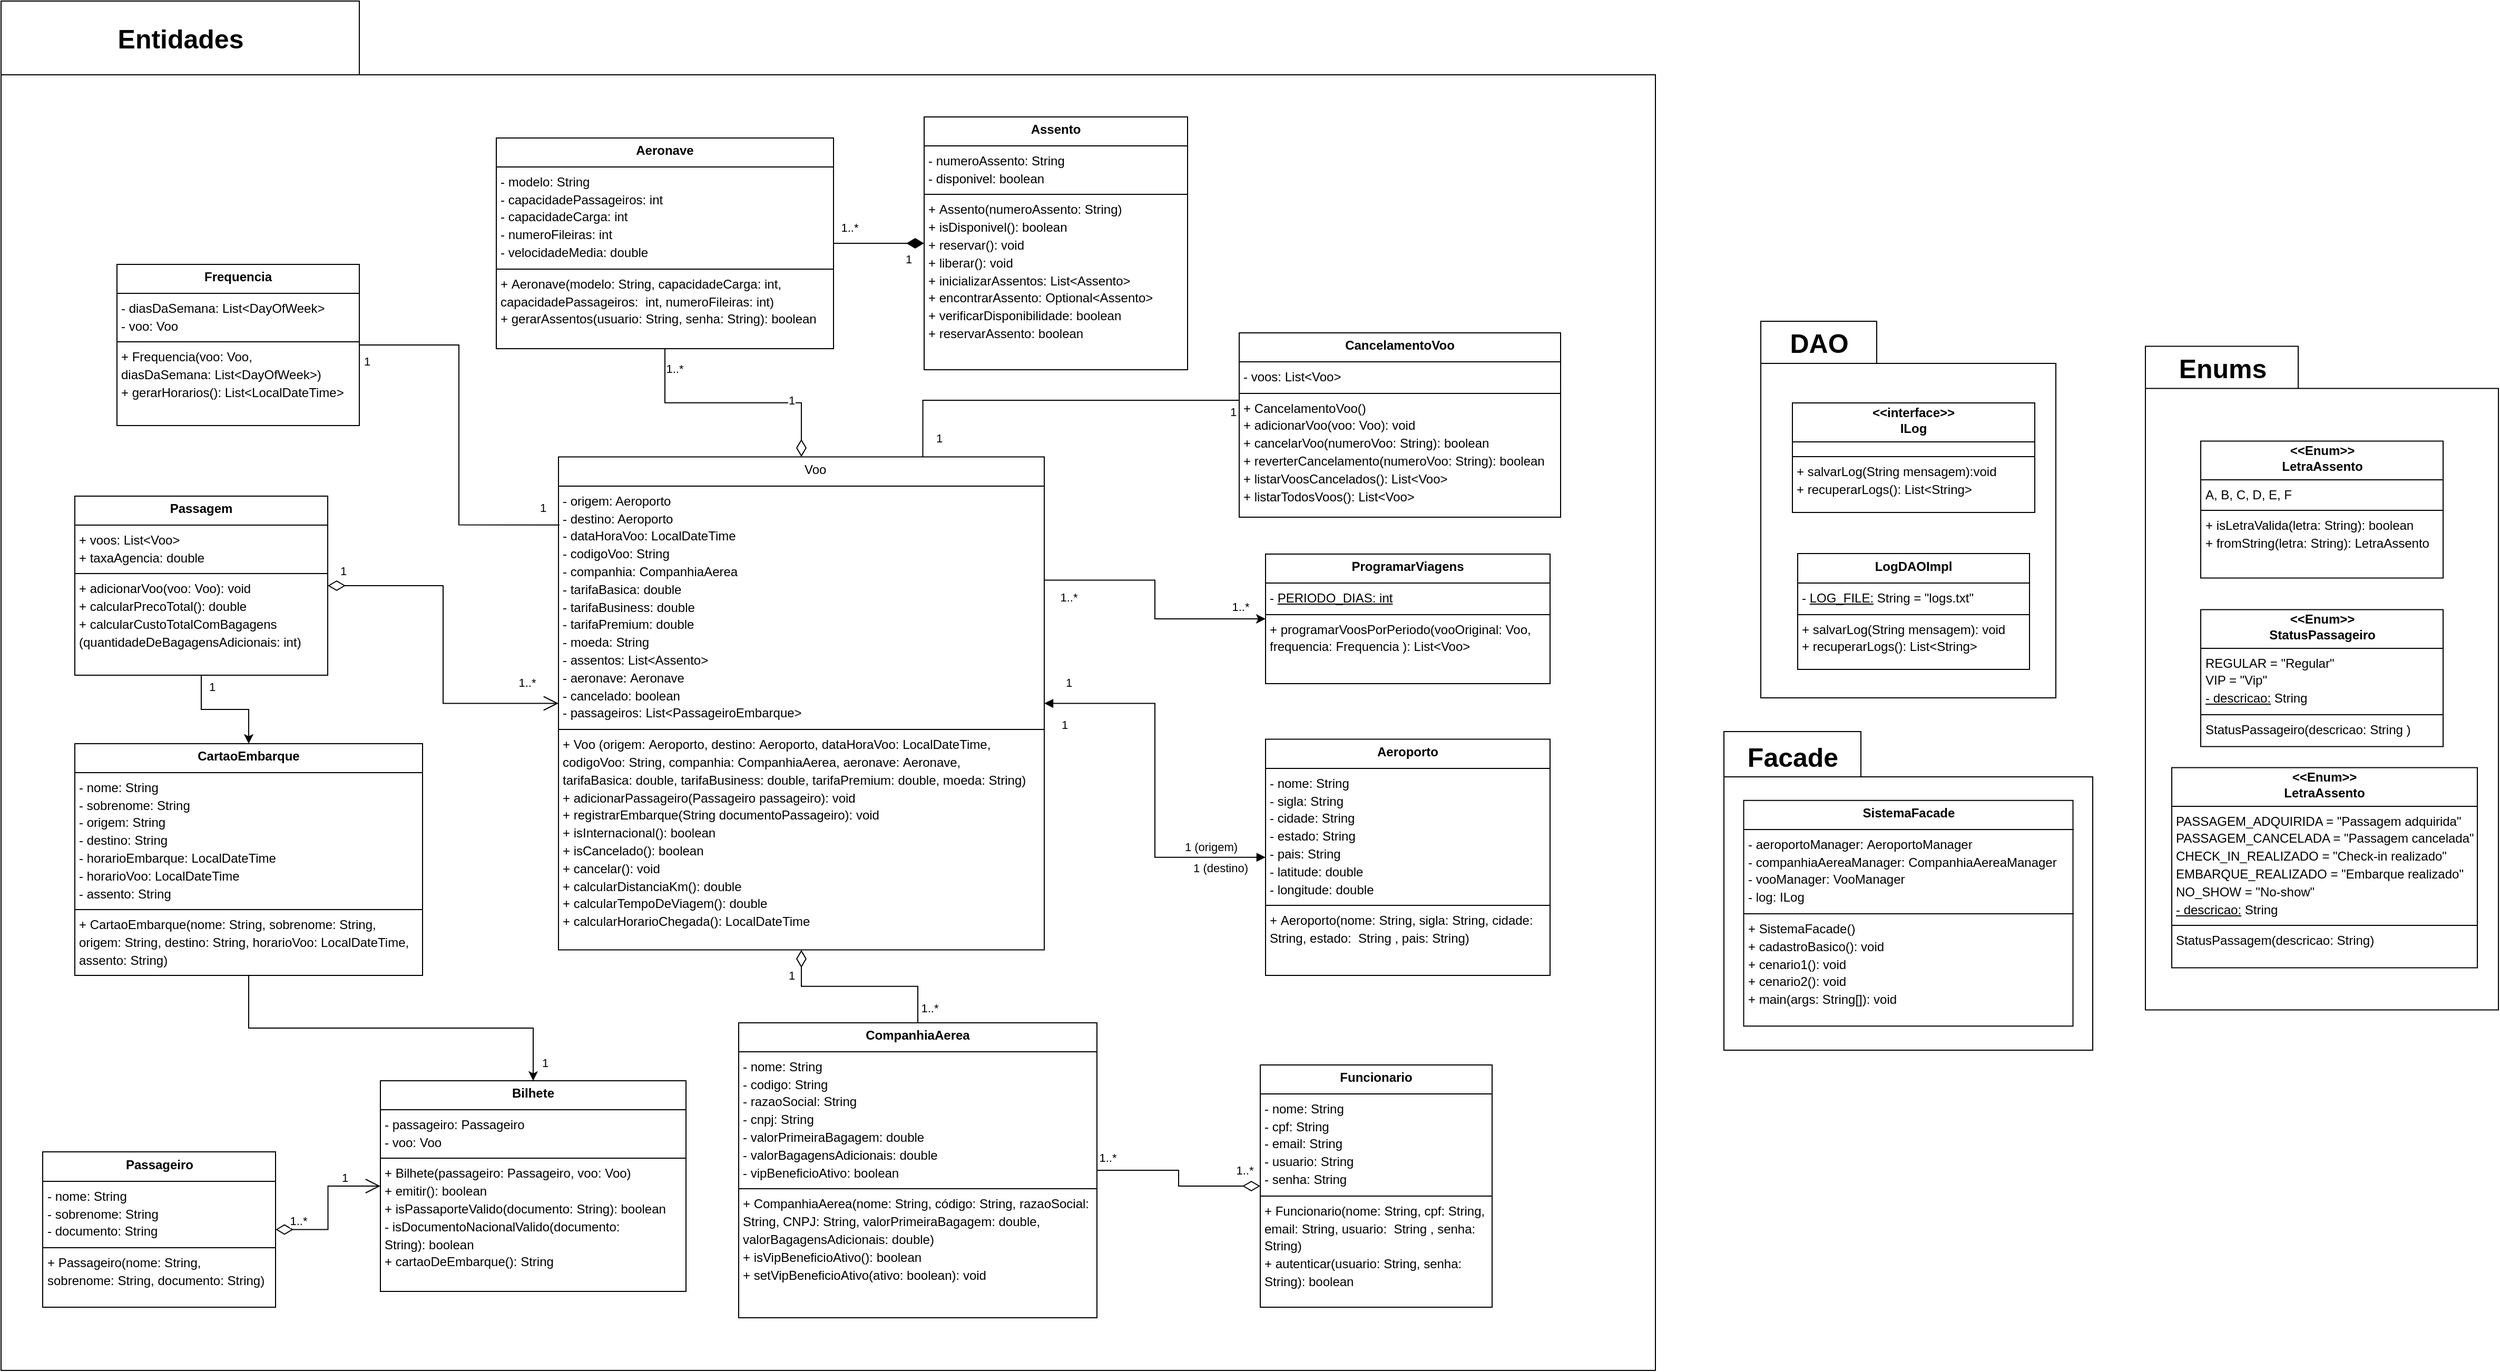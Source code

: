 <mxfile version="25.0.1">
  <diagram name="Página-1" id="rRv8qzeqI0j8VLSiZbCX">
    <mxGraphModel dx="6653" dy="2541" grid="1" gridSize="10" guides="1" tooltips="1" connect="1" arrows="1" fold="1" page="1" pageScale="1" pageWidth="827" pageHeight="1169" math="0" shadow="0">
      <root>
        <mxCell id="0" />
        <mxCell id="1" parent="0" />
        <mxCell id="hHe68IUiqHdVVkdZ2fqz-5" value="" style="shape=folder;fontStyle=1;spacingTop=10;tabWidth=110;tabHeight=40;tabPosition=left;html=1;whiteSpace=wrap;" parent="1" vertex="1">
          <mxGeometry x="-2409" y="-306" width="280" height="357.5" as="geometry" />
        </mxCell>
        <mxCell id="hHe68IUiqHdVVkdZ2fqz-6" value="&lt;p style=&quot;margin: 4px 0px 0px; text-align: center; line-height: 90%;&quot;&gt;&lt;b&gt;&amp;lt;&amp;lt;interface&amp;gt;&amp;gt;&lt;/b&gt;&lt;/p&gt;&lt;p style=&quot;margin: 4px 0px 0px; text-align: center; line-height: 90%;&quot;&gt;&lt;b&gt;ILog&lt;/b&gt;&lt;/p&gt;&lt;hr size=&quot;1&quot; style=&quot;border-style: solid; line-height: 140%;&quot;&gt;&lt;p style=&quot;margin: 0px 0px 0px 4px; line-height: 10%;&quot;&gt;&amp;nbsp;&lt;/p&gt;&lt;hr size=&quot;1&quot; style=&quot;border-style: solid; line-height: 140%;&quot;&gt;&lt;p style=&quot;margin: 0px 0px 0px 4px; line-height: 140%;&quot;&gt;+&amp;nbsp;&lt;span style=&quot;background-color: initial;&quot;&gt;salvarLog(String mensagem):&lt;/span&gt;&lt;span style=&quot;background-color: initial;&quot;&gt;void&lt;/span&gt;&lt;/p&gt;&lt;p style=&quot;margin: 0px 0px 0px 4px; line-height: 140%;&quot;&gt;+ recuperarLogs():&amp;nbsp;&lt;span style=&quot;background-color: initial;&quot;&gt;List&amp;lt;String&amp;gt;&lt;/span&gt;&lt;/p&gt;&lt;div&gt;&lt;span style=&quot;background-color: initial;&quot;&gt;&lt;br&gt;&lt;/span&gt;&lt;/div&gt;" style="verticalAlign=top;align=left;overflow=fill;html=1;whiteSpace=wrap;spacingTop=4;" parent="1" vertex="1">
          <mxGeometry x="-2379" y="-228.5" width="230" height="104" as="geometry" />
        </mxCell>
        <mxCell id="hHe68IUiqHdVVkdZ2fqz-7" value="&lt;p style=&quot;margin: 4px 0px 0px; text-align: center; line-height: 140%;&quot;&gt;&lt;b&gt;LogDAOImpl&lt;/b&gt;&lt;/p&gt;&lt;hr size=&quot;1&quot; style=&quot;border-style: solid; line-height: 140%;&quot;&gt;&lt;p style=&quot;margin: 0px 0px 0px 4px; line-height: 140%;&quot;&gt;&lt;span style=&quot;font-size: 12px;&quot;&gt;-&lt;/span&gt;&lt;span style=&quot;background-color: initial;&quot;&gt;&amp;nbsp;&lt;u&gt;LOG_FILE:&lt;/u&gt;&amp;nbsp;&lt;/span&gt;&lt;span style=&quot;background-color: initial;&quot;&gt;String&amp;nbsp;&lt;/span&gt;&lt;span style=&quot;background-color: initial;&quot;&gt;= &quot;logs.txt&quot;&lt;/span&gt;&lt;span style=&quot;font-size: 12px;&quot;&gt;&lt;br&gt;&lt;/span&gt;&lt;/p&gt;&lt;hr size=&quot;1&quot; style=&quot;border-style: solid; line-height: 140%;&quot;&gt;&lt;p style=&quot;margin: 0px 0px 0px 4px; line-height: 140%;&quot;&gt;+&amp;nbsp;&lt;span style=&quot;background-color: initial;&quot;&gt;salvarLog(String mensagem):&amp;nbsp;&lt;/span&gt;&lt;span style=&quot;background-color: initial;&quot;&gt;void&lt;/span&gt;&lt;span style=&quot;background-color: initial;&quot;&gt;&amp;nbsp;&lt;/span&gt;&lt;/p&gt;&lt;p style=&quot;margin: 0px 0px 0px 4px; line-height: 140%;&quot;&gt;&lt;span style=&quot;background-color: initial;&quot;&gt;+&amp;nbsp;&lt;/span&gt;&lt;span style=&quot;background-color: initial;&quot;&gt;recuperarLogs():&amp;nbsp;&lt;/span&gt;&lt;span style=&quot;background-color: initial;&quot;&gt;List&amp;lt;String&amp;gt;&lt;/span&gt;&lt;/p&gt;&lt;div&gt;&lt;span style=&quot;background-color: initial;&quot;&gt;&lt;br&gt;&lt;/span&gt;&lt;/div&gt;" style="verticalAlign=top;align=left;overflow=fill;html=1;whiteSpace=wrap;spacingTop=4;" parent="1" vertex="1">
          <mxGeometry x="-2374" y="-85.5" width="220" height="110" as="geometry" />
        </mxCell>
        <mxCell id="hHe68IUiqHdVVkdZ2fqz-8" value="" style="shape=folder;fontStyle=1;spacingTop=10;tabWidth=340;tabHeight=70;tabPosition=left;html=1;whiteSpace=wrap;" parent="1" vertex="1">
          <mxGeometry x="-4079" y="-610" width="1570" height="1300" as="geometry" />
        </mxCell>
        <mxCell id="hHe68IUiqHdVVkdZ2fqz-9" style="edgeStyle=orthogonalEdgeStyle;rounded=0;orthogonalLoop=1;jettySize=auto;html=1;exitX=1;exitY=0.25;exitDx=0;exitDy=0;entryX=0;entryY=0.5;entryDx=0;entryDy=0;" parent="1" source="hHe68IUiqHdVVkdZ2fqz-12" target="hHe68IUiqHdVVkdZ2fqz-39" edge="1">
          <mxGeometry relative="1" as="geometry">
            <mxPoint x="-2909" y="-78.167" as="targetPoint" />
          </mxGeometry>
        </mxCell>
        <mxCell id="hHe68IUiqHdVVkdZ2fqz-10" value="1..*" style="edgeLabel;html=1;align=center;verticalAlign=middle;resizable=0;points=[];" parent="hHe68IUiqHdVVkdZ2fqz-9" vertex="1" connectable="0">
          <mxGeometry x="-0.751" y="-3" relative="1" as="geometry">
            <mxPoint x="-8" y="13" as="offset" />
          </mxGeometry>
        </mxCell>
        <mxCell id="hHe68IUiqHdVVkdZ2fqz-11" value="1..*" style="edgeLabel;html=1;align=center;verticalAlign=middle;resizable=0;points=[];" parent="hHe68IUiqHdVVkdZ2fqz-9" vertex="1" connectable="0">
          <mxGeometry x="0.668" relative="1" as="geometry">
            <mxPoint x="17" y="-12" as="offset" />
          </mxGeometry>
        </mxCell>
        <mxCell id="hHe68IUiqHdVVkdZ2fqz-12" value="&lt;p style=&quot;margin: 4px 0px 0px; text-align: center; line-height: 140%;&quot;&gt;&lt;span style=&quot;white-space: pre;&quot;&gt;&#x9;&lt;/span&gt;Voo&lt;br&gt;&lt;/p&gt;&lt;hr size=&quot;1&quot; style=&quot;border-style: solid; line-height: 140%;&quot;&gt;&lt;p style=&quot;margin: 0px 0px 0px 4px; line-height: 140%;&quot;&gt;- origem: Aeroporto&lt;br&gt;- destino: Aeroporto&lt;/p&gt;&lt;p style=&quot;margin: 0px 0px 0px 4px; line-height: 140%;&quot;&gt;- dataHoraVoo: LocalDateTime&lt;/p&gt;&lt;p style=&quot;margin: 0px 0px 0px 4px; line-height: 140%;&quot;&gt;- codigoVoo: String&lt;br&gt;- companhia: CompanhiaAerea&lt;/p&gt;&lt;p style=&quot;margin: 0px 0px 0px 4px; line-height: 140%;&quot;&gt;- tarifaBasica: double&lt;/p&gt;&lt;p style=&quot;margin: 0px 0px 0px 4px; line-height: 140%;&quot;&gt;- tarifaBusiness: double&lt;/p&gt;&lt;p style=&quot;margin: 0px 0px 0px 4px; line-height: 140%;&quot;&gt;- tarifaPremium: double&lt;/p&gt;&lt;p style=&quot;margin: 0px 0px 0px 4px; line-height: 140%;&quot;&gt;- moeda: String&lt;/p&gt;&lt;p style=&quot;margin: 0px 0px 0px 4px; line-height: 140%;&quot;&gt;-&amp;nbsp;&lt;span style=&quot;background-color: initial;&quot;&gt;assentos:&amp;nbsp;&lt;/span&gt;&lt;span style=&quot;background-color: initial;&quot;&gt;List&amp;lt;Assento&amp;gt;&lt;/span&gt;&lt;span style=&quot;background-color: initial;&quot;&gt;&amp;nbsp;&lt;/span&gt;&lt;/p&gt;&lt;p style=&quot;margin: 0px 0px 0px 4px; line-height: 140%;&quot;&gt;- aeronave:&amp;nbsp;&lt;span style=&quot;background-color: initial;&quot;&gt;Aeronave&lt;/span&gt;&lt;span style=&quot;background-color: initial;&quot;&gt;&amp;nbsp;&lt;/span&gt;&lt;/p&gt;&lt;p style=&quot;margin: 0px 0px 0px 4px; line-height: 140%;&quot;&gt;- cancelado:&amp;nbsp;&lt;span style=&quot;background-color: initial;&quot;&gt;boolean&lt;/span&gt;&lt;/p&gt;&lt;p style=&quot;margin: 0px 0px 0px 4px; line-height: 140%;&quot;&gt;- passageiros:&amp;nbsp;&lt;span style=&quot;background-color: initial;&quot;&gt;List&amp;lt;PassageiroEmbarque&amp;gt;&lt;/span&gt;&lt;span style=&quot;background-color: initial;&quot;&gt;&amp;nbsp;&lt;/span&gt;&lt;/p&gt;&lt;hr size=&quot;1&quot; style=&quot;border-style: solid; line-height: 140%;&quot;&gt;&lt;p style=&quot;margin: 0px 0px 0px 4px; line-height: 140%;&quot;&gt;+&amp;nbsp;&lt;span style=&quot;background-color: initial; font-size: 12px;&quot;&gt;Voo (origem:&amp;nbsp;&lt;/span&gt;&lt;span style=&quot;background-color: initial;&quot;&gt;Aeroporto&lt;/span&gt;&lt;span style=&quot;background-color: initial;&quot;&gt;, destino:&amp;nbsp;&lt;/span&gt;&lt;span style=&quot;background-color: initial;&quot;&gt;Aeroporto,&lt;/span&gt;&lt;span style=&quot;background-color: initial;&quot;&gt;&amp;nbsp;dataHoraVoo:&amp;nbsp;&lt;/span&gt;&lt;span style=&quot;background-color: initial;&quot;&gt;LocalDateTime&lt;/span&gt;&lt;span style=&quot;background-color: initial;&quot;&gt;, codigoVoo:&amp;nbsp;&lt;/span&gt;&lt;span style=&quot;background-color: initial;&quot;&gt;String&lt;/span&gt;&lt;span style=&quot;background-color: initial;&quot;&gt;,&amp;nbsp;&lt;/span&gt;&lt;span style=&quot;background-color: initial;&quot;&gt;companhia:&amp;nbsp;&lt;/span&gt;&lt;span style=&quot;background-color: initial;&quot;&gt;CompanhiaAerea&lt;/span&gt;&lt;span style=&quot;background-color: initial;&quot;&gt;,&amp;nbsp;&lt;/span&gt;&lt;span style=&quot;background-color: initial;&quot;&gt;aeronave:&amp;nbsp;&lt;/span&gt;&lt;span style=&quot;background-color: initial;&quot;&gt;Aeronave,&lt;/span&gt;&lt;span style=&quot;background-color: initial;&quot;&gt;&amp;nbsp;&lt;/span&gt;&lt;/p&gt;&lt;p style=&quot;margin: 0px 0px 0px 4px; line-height: 140%;&quot;&gt;&lt;span style=&quot;background-color: initial;&quot;&gt;tarifaBasica:&amp;nbsp;&lt;/span&gt;&lt;span style=&quot;background-color: initial;&quot;&gt;double&lt;/span&gt;&lt;span style=&quot;background-color: initial;&quot;&gt;, tarifaBusiness:&amp;nbsp;&lt;/span&gt;&lt;span style=&quot;background-color: initial;&quot;&gt;double&lt;/span&gt;&lt;span style=&quot;background-color: initial;&quot;&gt;, tarifaPremium:&amp;nbsp;&lt;/span&gt;&lt;span style=&quot;background-color: initial;&quot;&gt;double&lt;/span&gt;&lt;span style=&quot;background-color: initial;&quot;&gt;, moeda:&amp;nbsp;&lt;/span&gt;&lt;span style=&quot;background-color: initial;&quot;&gt;String&lt;/span&gt;&lt;span style=&quot;background-color: initial;&quot;&gt;)&lt;/span&gt;&lt;/p&gt;&lt;p style=&quot;margin: 0px 0px 0px 4px; line-height: 140%;&quot;&gt;&lt;span style=&quot;background-color: initial;&quot;&gt;+&amp;nbsp;&lt;/span&gt;&lt;span style=&quot;background-color: initial;&quot;&gt;adicionarPassageiro&lt;/span&gt;&lt;span style=&quot;background-color: initial;&quot;&gt;(Passageiro passageiro): void&lt;/span&gt;&lt;/p&gt;&lt;p style=&quot;margin: 0px 0px 0px 4px; line-height: 140%;&quot;&gt;&lt;span style=&quot;background-color: initial;&quot;&gt;+&amp;nbsp;&lt;/span&gt;&lt;span style=&quot;background-color: initial;&quot;&gt;registrarEmbarque(String documentoPassageiro): void&lt;br&gt;+&amp;nbsp;&lt;/span&gt;&lt;span style=&quot;background-color: initial;&quot;&gt;isInternacional(): boolean&lt;/span&gt;&lt;/p&gt;&lt;p style=&quot;margin: 0px 0px 0px 4px; line-height: 140%;&quot;&gt;&lt;span style=&quot;background-color: initial;&quot;&gt;+ isCancelado(): boolean&lt;/span&gt;&lt;/p&gt;&lt;p style=&quot;margin: 0px 0px 0px 4px; line-height: 140%;&quot;&gt;&lt;span style=&quot;background-color: initial;&quot;&gt;+ cancelar(): void&lt;/span&gt;&lt;/p&gt;&lt;p style=&quot;margin: 0px 0px 0px 4px; line-height: 140%;&quot;&gt;&lt;span style=&quot;background-color: initial;&quot;&gt;+ calcularDistanciaKm():&amp;nbsp;&lt;/span&gt;double&lt;/p&gt;&lt;p style=&quot;margin: 0px 0px 0px 4px; line-height: 140%;&quot;&gt;&lt;span style=&quot;background-color: initial;&quot;&gt;+ calcularTempoDeViagem():&amp;nbsp;&lt;/span&gt;&lt;span style=&quot;background-color: initial;&quot;&gt;double&lt;/span&gt;&lt;span style=&quot;background-color: initial;&quot;&gt;&amp;nbsp;&lt;/span&gt;&lt;span style=&quot;background-color: initial;&quot;&gt;&lt;br&gt;&lt;/span&gt;&lt;/p&gt;&lt;p style=&quot;margin: 0px 0px 0px 4px; line-height: 140%;&quot;&gt;&lt;span style=&quot;background-color: initial;&quot;&gt;+&amp;nbsp;&lt;/span&gt;&lt;span style=&quot;background-color: initial;&quot;&gt;calcularHorarioChegada():&amp;nbsp;&lt;/span&gt;&lt;span style=&quot;background-color: initial;&quot;&gt;LocalDateTime&lt;/span&gt;&lt;/p&gt;" style="verticalAlign=top;align=left;overflow=fill;html=1;whiteSpace=wrap;" parent="1" vertex="1">
          <mxGeometry x="-3550" y="-177.25" width="461" height="468" as="geometry" />
        </mxCell>
        <mxCell id="hHe68IUiqHdVVkdZ2fqz-13" style="edgeStyle=orthogonalEdgeStyle;rounded=0;orthogonalLoop=1;jettySize=auto;html=1;entryX=0.5;entryY=0;entryDx=0;entryDy=0;" parent="1" source="Rtv5H5KLgoa56Eb29u4E-1" target="hHe68IUiqHdVVkdZ2fqz-18" edge="1">
          <mxGeometry relative="1" as="geometry" />
        </mxCell>
        <mxCell id="hHe68IUiqHdVVkdZ2fqz-14" value="1" style="edgeLabel;html=1;align=center;verticalAlign=middle;resizable=0;points=[];" parent="hHe68IUiqHdVVkdZ2fqz-13" vertex="1" connectable="0">
          <mxGeometry x="0.907" y="2" relative="1" as="geometry">
            <mxPoint x="9" as="offset" />
          </mxGeometry>
        </mxCell>
        <mxCell id="hHe68IUiqHdVVkdZ2fqz-16" value="&lt;p style=&quot;margin: 4px 0px 0px; text-align: center; line-height: 140%;&quot;&gt;&lt;b&gt;Passagem&lt;/b&gt;&lt;/p&gt;&lt;hr size=&quot;1&quot; style=&quot;border-style: solid; line-height: 140%;&quot;&gt;&lt;p style=&quot;margin: 0px 0px 0px 4px; line-height: 140%;&quot;&gt;+ voos: List&amp;lt;Voo&amp;gt;&lt;/p&gt;&lt;p style=&quot;margin: 0px 0px 0px 4px; line-height: 140%;&quot;&gt;+ taxaAgencia: double&lt;/p&gt;&lt;hr size=&quot;1&quot; style=&quot;border-style: solid; line-height: 140%;&quot;&gt;&lt;p style=&quot;margin: 0px 0px 0px 4px; line-height: 140%;&quot;&gt;+ adicionarVoo(voo: Voo): void&lt;br&gt;+ calcularPrecoTotal(): double&lt;/p&gt;&lt;p style=&quot;margin: 0px 0px 0px 4px; line-height: 140%;&quot;&gt;+ calcularCustoTotalComBagagens&lt;/p&gt;&lt;p style=&quot;margin: 0px 0px 0px 4px; line-height: 140%;&quot;&gt;(quantidadeDeBagagensAdicionais: int)&lt;/p&gt;" style="verticalAlign=top;align=left;overflow=fill;html=1;whiteSpace=wrap;spacingTop=4;" parent="1" vertex="1">
          <mxGeometry x="-4009" y="-140" width="240" height="170" as="geometry" />
        </mxCell>
        <mxCell id="hHe68IUiqHdVVkdZ2fqz-17" value="&lt;p style=&quot;margin: 4px 0px 0px; text-align: center; line-height: 140%;&quot;&gt;&lt;b&gt;CompanhiaAerea&lt;/b&gt;&lt;/p&gt;&lt;hr size=&quot;1&quot; style=&quot;border-style: solid; line-height: 140%;&quot;&gt;&lt;p style=&quot;margin: 0px 0px 0px 4px; line-height: 140%;&quot;&gt;- nome: String&lt;/p&gt;&lt;p style=&quot;margin: 0px 0px 0px 4px; line-height: 140%;&quot;&gt;- codigo:&amp;nbsp;&lt;span style=&quot;background-color: initial;&quot;&gt;String&lt;/span&gt;&lt;/p&gt;&lt;p style=&quot;margin: 0px 0px 0px 4px; line-height: 140%;&quot;&gt;&lt;span style=&quot;background-color: initial;&quot;&gt;- razaoSocial:&amp;nbsp;&lt;/span&gt;&lt;span style=&quot;background-color: initial;&quot;&gt;String&lt;/span&gt;&lt;/p&gt;&lt;p style=&quot;margin: 0px 0px 0px 4px; line-height: 140%;&quot;&gt;&lt;span style=&quot;background-color: initial;&quot;&gt;- cnpj:&amp;nbsp;&lt;/span&gt;&lt;span style=&quot;background-color: initial;&quot;&gt;String&lt;/span&gt;&lt;/p&gt;&lt;p style=&quot;margin: 0px 0px 0px 4px; line-height: 140%;&quot;&gt;&lt;span style=&quot;background-color: initial;&quot;&gt;- valorPrimeiraBagagem: double&lt;/span&gt;&lt;/p&gt;&lt;p style=&quot;margin: 0px 0px 0px 4px; line-height: 140%;&quot;&gt;&lt;span style=&quot;background-color: initial;&quot;&gt;- valorBagagensAdicionais: double&lt;/span&gt;&lt;/p&gt;&lt;p style=&quot;margin: 0px 0px 0px 4px; line-height: 140%;&quot;&gt;&lt;span style=&quot;background-color: initial;&quot;&gt;- vipBeneficioAtivo: boolean&lt;/span&gt;&lt;span style=&quot;color: rgb(252, 252, 250); font-family: &amp;quot;JetBrains Mono&amp;quot;, monospace; background-color: initial;&quot;&gt;o&lt;/span&gt;&lt;/p&gt;&lt;hr size=&quot;1&quot; style=&quot;border-style: solid; line-height: 140%;&quot;&gt;&lt;p style=&quot;margin: 0px 0px 0px 4px; line-height: 140%;&quot;&gt;+ CompanhiaAerea(nome: String, código: String, razaoSocial: String, CNPJ: String, valorPrimeiraBagagem: double, valorBagagensAdicionais: double)&lt;br&gt;+ isVipBeneficioAtivo():&amp;nbsp;&lt;span style=&quot;background-color: initial;&quot;&gt;boolean&lt;br&gt;+&amp;nbsp;&lt;/span&gt;&lt;span style=&quot;background-color: initial;&quot;&gt;setVipBeneficioAtivo(ativo:&amp;nbsp;&lt;/span&gt;&lt;span style=&quot;background-color: initial;&quot;&gt;boolean&lt;/span&gt;&lt;span style=&quot;background-color: initial;&quot;&gt;):&amp;nbsp;&lt;/span&gt;&lt;span style=&quot;background-color: initial;&quot;&gt;void&lt;/span&gt;&lt;span style=&quot;background-color: initial;&quot;&gt;&amp;nbsp;&lt;/span&gt;&lt;/p&gt;" style="verticalAlign=top;align=left;overflow=fill;html=1;whiteSpace=wrap;spacingTop=4;" parent="1" vertex="1">
          <mxGeometry x="-3379" y="360" width="340" height="280" as="geometry" />
        </mxCell>
        <mxCell id="hHe68IUiqHdVVkdZ2fqz-18" value="&lt;p style=&quot;margin: 4px 0px 0px; text-align: center; line-height: 140%;&quot;&gt;&lt;b&gt;Bilhete&lt;/b&gt;&lt;/p&gt;&lt;hr size=&quot;1&quot; style=&quot;border-style: solid; line-height: 140%;&quot;&gt;&lt;p style=&quot;margin: 0px 0px 0px 4px; line-height: 140%;&quot;&gt;- passageiro: Passageiro&lt;/p&gt;&lt;p style=&quot;margin: 0px 0px 0px 4px; line-height: 140%;&quot;&gt;- voo: Voo&lt;/p&gt;&lt;hr size=&quot;1&quot; style=&quot;border-style: solid; line-height: 140%;&quot;&gt;&lt;p style=&quot;margin: 0px 0px 0px 4px; line-height: 140%;&quot;&gt;+ Bilhete(passageiro: Passageiro, voo: Voo)&lt;br&gt;+ emitir(): boolean&lt;/p&gt;&lt;p style=&quot;margin: 0px 0px 0px 4px; line-height: 140%;&quot;&gt;+ isPassaporteValido&lt;span style=&quot;background-color: initial;&quot;&gt;(documento: String): boolean&lt;/span&gt;&lt;/p&gt;&lt;p style=&quot;margin: 0px 0px 0px 4px; line-height: 140%;&quot;&gt;&lt;span style=&quot;background-color: initial;&quot;&gt;- isDocumentoNacionalValido(documento:&amp;nbsp;&lt;/span&gt;&lt;/p&gt;&lt;p style=&quot;margin: 0px 0px 0px 4px; line-height: 140%;&quot;&gt;&lt;span style=&quot;background-color: initial;&quot;&gt;String&lt;/span&gt;&lt;span style=&quot;background-color: initial;&quot;&gt;):&amp;nbsp;&lt;/span&gt;&lt;span style=&quot;background-color: initial;&quot;&gt;boolean&lt;/span&gt;&lt;/p&gt;&lt;p style=&quot;margin: 0px 0px 0px 4px; line-height: 140%;&quot;&gt;&lt;span style=&quot;background-color: initial;&quot;&gt;+&amp;nbsp;&lt;/span&gt;&lt;span style=&quot;background-color: initial;&quot;&gt;cartaoDeEmbarque():&amp;nbsp;&lt;/span&gt;&lt;span style=&quot;background-color: initial;&quot;&gt;String&lt;/span&gt;&lt;span style=&quot;background-color: initial;&quot;&gt;&amp;nbsp;&lt;/span&gt;&lt;/p&gt;" style="verticalAlign=top;align=left;overflow=fill;html=1;whiteSpace=wrap;spacingTop=4;" parent="1" vertex="1">
          <mxGeometry x="-3719" y="415" width="290" height="200" as="geometry" />
        </mxCell>
        <mxCell id="hHe68IUiqHdVVkdZ2fqz-19" value="&lt;p style=&quot;margin: 4px 0px 0px; text-align: center; line-height: 140%;&quot;&gt;&lt;b&gt;Passageiro&lt;/b&gt;&lt;/p&gt;&lt;hr size=&quot;1&quot; style=&quot;border-style: solid; line-height: 140%;&quot;&gt;&lt;p style=&quot;margin: 0px 0px 0px 4px; line-height: 140%;&quot;&gt;- nome: String&amp;nbsp;&lt;/p&gt;&lt;p style=&quot;margin: 0px 0px 0px 4px; line-height: 140%;&quot;&gt;- sobrenome: String&lt;/p&gt;&lt;p style=&quot;margin: 0px 0px 0px 4px; line-height: 140%;&quot;&gt;- documento: String&lt;/p&gt;&lt;hr size=&quot;1&quot; style=&quot;border-style: solid; line-height: 140%;&quot;&gt;&lt;p style=&quot;margin: 0px 0px 0px 4px; line-height: 140%;&quot;&gt;+ Passageiro(nome: String, sobrenome:&amp;nbsp;&lt;span style=&quot;background-color: initial;&quot;&gt;String, documento: String)&lt;/span&gt;&lt;/p&gt;" style="verticalAlign=top;align=left;overflow=fill;html=1;whiteSpace=wrap;spacingTop=4;" parent="1" vertex="1">
          <mxGeometry x="-4039.5" y="482.5" width="221" height="147.5" as="geometry" />
        </mxCell>
        <mxCell id="hHe68IUiqHdVVkdZ2fqz-20" value="&lt;p style=&quot;margin: 4px 0px 0px; text-align: center; line-height: 140%;&quot;&gt;&lt;b&gt;Aeroporto&lt;/b&gt;&lt;/p&gt;&lt;hr size=&quot;1&quot; style=&quot;border-style: solid; line-height: 140%;&quot;&gt;&lt;p style=&quot;margin: 0px 0px 0px 4px; line-height: 140%;&quot;&gt;&lt;span style=&quot;font-size: 12px;&quot;&gt;- nome: String&lt;/span&gt;&lt;/p&gt;&lt;p style=&quot;margin: 0px 0px 0px 4px; line-height: 140%;&quot;&gt;&lt;span style=&quot;font-size: 12px;&quot;&gt;- sigla: String&amp;nbsp;&lt;/span&gt;&lt;/p&gt;&lt;p style=&quot;margin: 0px 0px 0px 4px; line-height: 140%;&quot;&gt;&lt;span style=&quot;font-size: 12px;&quot;&gt;- cidade: String&amp;nbsp;&lt;/span&gt;&lt;/p&gt;&lt;p style=&quot;margin: 0px 0px 0px 4px; line-height: 140%;&quot;&gt;&lt;span style=&quot;font-size: 12px;&quot;&gt;- estado: String&lt;/span&gt;&lt;/p&gt;&lt;p style=&quot;margin: 0px 0px 0px 4px; line-height: 140%;&quot;&gt;&lt;span style=&quot;font-size: 12px;&quot;&gt;- pais: String&lt;/span&gt;&lt;/p&gt;&lt;p style=&quot;margin: 0px 0px 0px 4px; line-height: 140%;&quot;&gt;&lt;span style=&quot;font-size: 12px;&quot;&gt;- latitude: double&lt;/span&gt;&lt;/p&gt;&lt;p style=&quot;margin: 0px 0px 0px 4px; line-height: 140%;&quot;&gt;&lt;span style=&quot;font-size: 12px;&quot;&gt;- longitude: double&lt;/span&gt;&lt;/p&gt;&lt;hr size=&quot;1&quot; style=&quot;border-style: solid; line-height: 140%;&quot;&gt;&lt;p style=&quot;margin: 0px 0px 0px 4px; line-height: 140%;&quot;&gt;+&amp;nbsp;&lt;span style=&quot;background-color: initial; font-size: 12px;&quot;&gt;Aeroporto(nome: String, sigla: String, cidade: String, estado:&amp;nbsp; String , pais: String)&lt;/span&gt;&lt;/p&gt;&lt;div&gt;&lt;span style=&quot;background-color: initial;&quot;&gt;&lt;br&gt;&lt;/span&gt;&lt;/div&gt;" style="verticalAlign=top;align=left;overflow=fill;html=1;whiteSpace=wrap;spacingTop=4;" parent="1" vertex="1">
          <mxGeometry x="-2879" y="90.75" width="270" height="224.25" as="geometry" />
        </mxCell>
        <mxCell id="hHe68IUiqHdVVkdZ2fqz-21" value="&lt;p style=&quot;margin: 4px 0px 0px; text-align: center; line-height: 140%;&quot;&gt;&lt;b&gt;Funcionario&lt;/b&gt;&lt;/p&gt;&lt;hr size=&quot;1&quot; style=&quot;border-style: solid; line-height: 140%;&quot;&gt;&lt;p style=&quot;margin: 0px 0px 0px 4px; line-height: 140%;&quot;&gt;&lt;span style=&quot;font-size: 12px;&quot;&gt;- nome: String&lt;/span&gt;&lt;/p&gt;&lt;p style=&quot;margin: 0px 0px 0px 4px; line-height: 140%;&quot;&gt;&lt;span style=&quot;font-size: 12px;&quot;&gt;- cpf: String&amp;nbsp;&lt;/span&gt;&lt;/p&gt;&lt;p style=&quot;margin: 0px 0px 0px 4px; line-height: 140%;&quot;&gt;&lt;span style=&quot;font-size: 12px;&quot;&gt;- email: String&amp;nbsp;&lt;/span&gt;&lt;/p&gt;&lt;p style=&quot;margin: 0px 0px 0px 4px; line-height: 140%;&quot;&gt;&lt;span style=&quot;font-size: 12px;&quot;&gt;- usuario: String&lt;/span&gt;&lt;/p&gt;&lt;p style=&quot;margin: 0px 0px 0px 4px; line-height: 140%;&quot;&gt;&lt;span style=&quot;font-size: 12px;&quot;&gt;- senha: String&lt;/span&gt;&lt;/p&gt;&lt;hr size=&quot;1&quot; style=&quot;border-style: solid; line-height: 140%;&quot;&gt;&lt;p style=&quot;margin: 0px 0px 0px 4px; line-height: 140%;&quot;&gt;+&amp;nbsp;&lt;span style=&quot;background-color: initial; font-size: 12px;&quot;&gt;Funcionario(nome: String, cpf: String, email: String, usuario:&amp;nbsp; String , senha: String)&lt;/span&gt;&lt;/p&gt;&lt;p style=&quot;margin: 0px 0px 0px 4px; line-height: 140%;&quot;&gt;&lt;span style=&quot;background-color: initial; font-size: 12px;&quot;&gt;+ autenticar(usuario: String, senha: String): boolean&lt;/span&gt;&lt;/p&gt;&lt;div&gt;&lt;span style=&quot;background-color: initial;&quot;&gt;&lt;br&gt;&lt;/span&gt;&lt;/div&gt;" style="verticalAlign=top;align=left;overflow=fill;html=1;whiteSpace=wrap;spacingTop=4;" parent="1" vertex="1">
          <mxGeometry x="-2884" y="400" width="220" height="230" as="geometry" />
        </mxCell>
        <mxCell id="hHe68IUiqHdVVkdZ2fqz-22" value="1" style="endArrow=open;html=1;endSize=12;startArrow=diamondThin;startSize=14;startFill=0;edgeStyle=orthogonalEdgeStyle;align=left;verticalAlign=bottom;rounded=0;entryX=0;entryY=0.5;entryDx=0;entryDy=0;exitX=1;exitY=0.5;exitDx=0;exitDy=0;" parent="1" source="hHe68IUiqHdVVkdZ2fqz-16" target="hHe68IUiqHdVVkdZ2fqz-12" edge="1">
          <mxGeometry x="-0.94" y="5" relative="1" as="geometry">
            <mxPoint x="-3719" y="-13.42" as="sourcePoint" />
            <mxPoint x="-3559" y="-13.42" as="targetPoint" />
            <mxPoint as="offset" />
          </mxGeometry>
        </mxCell>
        <mxCell id="hHe68IUiqHdVVkdZ2fqz-23" value="1..*" style="edgeLabel;html=1;align=center;verticalAlign=middle;resizable=0;points=[];" parent="hHe68IUiqHdVVkdZ2fqz-22" vertex="1" connectable="0">
          <mxGeometry x="0.828" y="-3" relative="1" as="geometry">
            <mxPoint x="-2" y="-23" as="offset" />
          </mxGeometry>
        </mxCell>
        <mxCell id="hHe68IUiqHdVVkdZ2fqz-24" value="" style="html=1;verticalAlign=bottom;endArrow=block;rounded=0;entryX=0;entryY=0.5;entryDx=0;entryDy=0;exitX=1;exitY=0.5;exitDx=0;exitDy=0;startArrow=block;startFill=1;edgeStyle=orthogonalEdgeStyle;" parent="1" source="hHe68IUiqHdVVkdZ2fqz-12" target="hHe68IUiqHdVVkdZ2fqz-20" edge="1">
          <mxGeometry width="80" relative="1" as="geometry">
            <mxPoint x="-3039" y="-13.71" as="sourcePoint" />
            <mxPoint x="-2959" y="-13.71" as="targetPoint" />
            <mxPoint as="offset" />
          </mxGeometry>
        </mxCell>
        <mxCell id="hHe68IUiqHdVVkdZ2fqz-25" value="1" style="edgeLabel;html=1;align=center;verticalAlign=middle;resizable=0;points=[];" parent="hHe68IUiqHdVVkdZ2fqz-24" vertex="1" connectable="0">
          <mxGeometry x="-0.812" y="-1" relative="1" as="geometry">
            <mxPoint x="-11" y="-21" as="offset" />
          </mxGeometry>
        </mxCell>
        <mxCell id="hHe68IUiqHdVVkdZ2fqz-26" value="1" style="edgeLabel;html=1;align=center;verticalAlign=middle;resizable=0;points=[];" parent="hHe68IUiqHdVVkdZ2fqz-24" vertex="1" connectable="0">
          <mxGeometry x="-0.896" relative="1" as="geometry">
            <mxPoint y="20" as="offset" />
          </mxGeometry>
        </mxCell>
        <mxCell id="hHe68IUiqHdVVkdZ2fqz-27" value="1 (origem)" style="edgeLabel;html=1;align=center;verticalAlign=middle;resizable=0;points=[];" parent="hHe68IUiqHdVVkdZ2fqz-24" vertex="1" connectable="0">
          <mxGeometry x="0.639" y="-1" relative="1" as="geometry">
            <mxPoint x="12" y="-11" as="offset" />
          </mxGeometry>
        </mxCell>
        <mxCell id="hHe68IUiqHdVVkdZ2fqz-28" value="1 (destino)" style="edgeLabel;html=1;align=center;verticalAlign=middle;resizable=0;points=[];" parent="hHe68IUiqHdVVkdZ2fqz-24" vertex="1" connectable="0">
          <mxGeometry x="0.771" y="-1" relative="1" as="geometry">
            <mxPoint x="-3" y="9" as="offset" />
          </mxGeometry>
        </mxCell>
        <mxCell id="hHe68IUiqHdVVkdZ2fqz-29" value="" style="endArrow=open;html=1;endSize=12;startArrow=diamondThin;startSize=14;startFill=0;edgeStyle=orthogonalEdgeStyle;align=left;verticalAlign=bottom;rounded=0;entryX=0;entryY=0.5;entryDx=0;entryDy=0;exitX=1;exitY=0.5;exitDx=0;exitDy=0;" parent="1" source="hHe68IUiqHdVVkdZ2fqz-19" target="hHe68IUiqHdVVkdZ2fqz-18" edge="1">
          <mxGeometry x="-0.678" y="-7" relative="1" as="geometry">
            <mxPoint x="-3849" y="315" as="sourcePoint" />
            <mxPoint x="-3749" y="457" as="targetPoint" />
            <mxPoint as="offset" />
          </mxGeometry>
        </mxCell>
        <mxCell id="hHe68IUiqHdVVkdZ2fqz-30" value="1" style="edgeLabel;html=1;align=center;verticalAlign=middle;resizable=0;points=[];" parent="hHe68IUiqHdVVkdZ2fqz-29" vertex="1" connectable="0">
          <mxGeometry x="0.593" y="-2" relative="1" as="geometry">
            <mxPoint x="-5" y="-10" as="offset" />
          </mxGeometry>
        </mxCell>
        <mxCell id="hHe68IUiqHdVVkdZ2fqz-31" value="1..*" style="edgeLabel;html=1;align=center;verticalAlign=middle;resizable=0;points=[];" parent="hHe68IUiqHdVVkdZ2fqz-29" vertex="1" connectable="0">
          <mxGeometry x="-0.839" y="1" relative="1" as="geometry">
            <mxPoint x="10" y="-8" as="offset" />
          </mxGeometry>
        </mxCell>
        <mxCell id="hHe68IUiqHdVVkdZ2fqz-32" value="" style="endArrow=none;html=1;endSize=12;startArrow=diamondThin;startSize=14;startFill=0;edgeStyle=orthogonalEdgeStyle;align=left;verticalAlign=bottom;rounded=0;exitX=0.5;exitY=1;exitDx=0;exitDy=0;entryX=0.5;entryY=0;entryDx=0;entryDy=0;endFill=0;" parent="1" source="hHe68IUiqHdVVkdZ2fqz-12" target="hHe68IUiqHdVVkdZ2fqz-17" edge="1">
          <mxGeometry x="-1" y="3" relative="1" as="geometry">
            <mxPoint x="-3499" y="235" as="sourcePoint" />
            <mxPoint x="-3339" y="235" as="targetPoint" />
          </mxGeometry>
        </mxCell>
        <mxCell id="hHe68IUiqHdVVkdZ2fqz-33" value="1..*" style="edgeLabel;html=1;align=center;verticalAlign=middle;resizable=0;points=[];" parent="hHe68IUiqHdVVkdZ2fqz-32" vertex="1" connectable="0">
          <mxGeometry x="0.881" y="1" relative="1" as="geometry">
            <mxPoint x="10" y="-4" as="offset" />
          </mxGeometry>
        </mxCell>
        <mxCell id="hHe68IUiqHdVVkdZ2fqz-34" value="1" style="edgeLabel;html=1;align=center;verticalAlign=middle;resizable=0;points=[];" parent="hHe68IUiqHdVVkdZ2fqz-32" vertex="1" connectable="0">
          <mxGeometry x="-0.619" relative="1" as="geometry">
            <mxPoint x="-10" y="-10" as="offset" />
          </mxGeometry>
        </mxCell>
        <mxCell id="hHe68IUiqHdVVkdZ2fqz-35" style="edgeStyle=orthogonalEdgeStyle;rounded=0;orthogonalLoop=1;jettySize=auto;html=1;entryX=0.002;entryY=0.138;entryDx=0;entryDy=0;endArrow=none;endFill=0;entryPerimeter=0;" parent="1" source="hHe68IUiqHdVVkdZ2fqz-38" target="hHe68IUiqHdVVkdZ2fqz-12" edge="1">
          <mxGeometry relative="1" as="geometry" />
        </mxCell>
        <mxCell id="hHe68IUiqHdVVkdZ2fqz-36" value="1" style="edgeLabel;html=1;align=center;verticalAlign=middle;resizable=0;points=[];" parent="hHe68IUiqHdVVkdZ2fqz-35" vertex="1" connectable="0">
          <mxGeometry x="-0.879" y="-1" relative="1" as="geometry">
            <mxPoint x="-15" y="14" as="offset" />
          </mxGeometry>
        </mxCell>
        <mxCell id="hHe68IUiqHdVVkdZ2fqz-37" value="1" style="edgeLabel;html=1;align=center;verticalAlign=middle;resizable=0;points=[];" parent="hHe68IUiqHdVVkdZ2fqz-35" vertex="1" connectable="0">
          <mxGeometry x="0.901" y="1" relative="1" as="geometry">
            <mxPoint x="2" y="-16" as="offset" />
          </mxGeometry>
        </mxCell>
        <mxCell id="hHe68IUiqHdVVkdZ2fqz-38" value="&lt;p style=&quot;margin: 4px 0px 0px; text-align: center; line-height: 140%;&quot;&gt;&lt;b&gt;Frequencia&lt;/b&gt;&lt;/p&gt;&lt;hr size=&quot;1&quot; style=&quot;border-style: solid; line-height: 140%;&quot;&gt;&lt;p style=&quot;margin: 0px 0px 0px 4px; line-height: 140%;&quot;&gt;&lt;span style=&quot;font-size: 12px;&quot;&gt;- diasDaSemana: List&amp;lt;DayOfWeek&amp;gt;&lt;br&gt;&lt;/span&gt;&lt;/p&gt;&lt;p style=&quot;margin: 0px 0px 0px 4px; line-height: 140%;&quot;&gt;&lt;span style=&quot;font-size: 12px;&quot;&gt;- voo: Voo&lt;/span&gt;&lt;/p&gt;&lt;hr size=&quot;1&quot; style=&quot;border-style: solid; line-height: 140%;&quot;&gt;&lt;p style=&quot;margin: 0px 0px 0px 4px; line-height: 140%;&quot;&gt;+&amp;nbsp;&lt;span style=&quot;background-color: initial;&quot;&gt;Frequencia(voo:&amp;nbsp;&lt;/span&gt;&lt;span style=&quot;background-color: initial;&quot;&gt;Voo&lt;/span&gt;&lt;span style=&quot;background-color: initial;&quot;&gt;, diasDaSemana:&amp;nbsp;&lt;/span&gt;&lt;span style=&quot;background-color: initial;&quot;&gt;List&amp;lt;DayOfWeek&amp;gt;&lt;/span&gt;&lt;span style=&quot;background-color: initial;&quot;&gt;)&lt;/span&gt;&lt;/p&gt;&lt;p style=&quot;margin: 0px 0px 0px 4px; line-height: 140%;&quot;&gt;&lt;span style=&quot;background-color: initial;&quot;&gt;+ gerarHorarios():&amp;nbsp;&lt;/span&gt;&lt;span style=&quot;background-color: initial;&quot;&gt;List&amp;lt;LocalDateTime&amp;gt;&lt;/span&gt;&lt;/p&gt;&lt;div&gt;&lt;span style=&quot;background-color: initial;&quot;&gt;&lt;br&gt;&lt;/span&gt;&lt;/div&gt;" style="verticalAlign=top;align=left;overflow=fill;html=1;whiteSpace=wrap;spacingTop=4;" parent="1" vertex="1">
          <mxGeometry x="-3969" y="-360" width="230" height="153" as="geometry" />
        </mxCell>
        <mxCell id="hHe68IUiqHdVVkdZ2fqz-39" value="&lt;p style=&quot;margin: 4px 0px 0px; text-align: center; line-height: 140%;&quot;&gt;&lt;b&gt;ProgramarViagens&lt;/b&gt;&lt;/p&gt;&lt;hr size=&quot;1&quot; style=&quot;border-style: solid; line-height: 140%;&quot;&gt;&lt;p style=&quot;margin: 0px 0px 0px 4px; line-height: 140%;&quot;&gt;&lt;span style=&quot;font-size: 12px;&quot;&gt;- &lt;u&gt;PERIODO_DIAS: int&lt;/u&gt;&lt;br&gt;&lt;/span&gt;&lt;/p&gt;&lt;hr size=&quot;1&quot; style=&quot;border-style: solid; line-height: 140%;&quot;&gt;&lt;p style=&quot;margin: 0px 0px 0px 4px; line-height: 140%;&quot;&gt;+&amp;nbsp;&lt;span style=&quot;background-color: initial;&quot;&gt;programarVoosPorPeriodo(&lt;/span&gt;&lt;span style=&quot;background-color: initial;&quot;&gt;vooOriginal:&amp;nbsp;&lt;/span&gt;&lt;span style=&quot;background-color: initial;&quot;&gt;Voo&lt;/span&gt;&lt;span style=&quot;background-color: initial;&quot;&gt;, frequencia:&amp;nbsp;&lt;/span&gt;&lt;span style=&quot;background-color: initial;&quot;&gt;Frequencia&lt;/span&gt;&lt;span style=&quot;background-color: initial;&quot;&gt;&amp;nbsp;&lt;/span&gt;&lt;span style=&quot;background-color: initial;&quot;&gt;):&amp;nbsp;&lt;/span&gt;&lt;span style=&quot;background-color: initial;&quot;&gt;List&amp;lt;Voo&amp;gt;&lt;/span&gt;&lt;/p&gt;&lt;div&gt;&lt;span style=&quot;background-color: initial;&quot;&gt;&lt;br&gt;&lt;/span&gt;&lt;/div&gt;" style="verticalAlign=top;align=left;overflow=fill;html=1;whiteSpace=wrap;spacingTop=4;" parent="1" vertex="1">
          <mxGeometry x="-2879" y="-85" width="270" height="123" as="geometry" />
        </mxCell>
        <mxCell id="hHe68IUiqHdVVkdZ2fqz-40" value="&lt;p style=&quot;margin: 4px 0px 0px; text-align: center; line-height: 140%;&quot;&gt;&lt;b&gt;Aeronave&lt;/b&gt;&lt;/p&gt;&lt;hr size=&quot;1&quot; style=&quot;border-style: solid; line-height: 140%;&quot;&gt;&lt;p style=&quot;margin: 0px 0px 0px 4px; line-height: 140%;&quot;&gt;&lt;span style=&quot;font-size: 12px;&quot;&gt;- modelo: String&lt;/span&gt;&lt;/p&gt;&lt;p style=&quot;margin: 0px 0px 0px 4px; line-height: 140%;&quot;&gt;- capacidadePassageiros: int&lt;/p&gt;&lt;p style=&quot;margin: 0px 0px 0px 4px; line-height: 140%;&quot;&gt;- capacidadeCarga: int&lt;/p&gt;&lt;p style=&quot;margin: 0px 0px 0px 4px; line-height: 140%;&quot;&gt;- numeroFileiras: int&lt;/p&gt;&lt;p style=&quot;margin: 0px 0px 0px 4px; line-height: 140%;&quot;&gt;-&amp;nbsp;velocidadeMedia: double&lt;/p&gt;&lt;hr size=&quot;1&quot; style=&quot;border-style: solid; line-height: 140%;&quot;&gt;&lt;p style=&quot;margin: 0px 0px 0px 4px; line-height: 140%;&quot;&gt;+&amp;nbsp;&lt;span style=&quot;background-color: initial;&quot;&gt;Aeronave(modelo:&amp;nbsp;&lt;/span&gt;&lt;span style=&quot;background-color: initial;&quot;&gt;String&lt;/span&gt;&lt;span style=&quot;background-color: initial;&quot;&gt;, capacidadeCarga:&amp;nbsp;&lt;/span&gt;&lt;span style=&quot;background-color: initial;&quot;&gt;int&lt;/span&gt;&lt;span style=&quot;background-color: initial;&quot;&gt;, capacidadePassageiros:&amp;nbsp;&lt;/span&gt;&lt;span style=&quot;background-color: initial;&quot;&gt;&amp;nbsp;&lt;/span&gt;&lt;span style=&quot;background-color: initial;&quot;&gt;int&lt;/span&gt;&lt;span style=&quot;background-color: initial;&quot;&gt;, numeroFileiras:&amp;nbsp;&lt;/span&gt;&lt;span style=&quot;background-color: initial;&quot;&gt;int&lt;/span&gt;&lt;span style=&quot;background-color: initial;&quot;&gt;)&lt;/span&gt;&lt;/p&gt;&lt;p style=&quot;margin: 0px 0px 0px 4px; line-height: 140%;&quot;&gt;&lt;span style=&quot;background-color: initial;&quot;&gt;+ gerarAssentos(usuario: String, senha: String): boolean&lt;/span&gt;&lt;/p&gt;&lt;div&gt;&lt;span style=&quot;background-color: initial;&quot;&gt;&lt;br&gt;&lt;/span&gt;&lt;/div&gt;" style="verticalAlign=top;align=left;overflow=fill;html=1;whiteSpace=wrap;spacingTop=4;" parent="1" vertex="1">
          <mxGeometry x="-3609" y="-480" width="320" height="200" as="geometry" />
        </mxCell>
        <mxCell id="hHe68IUiqHdVVkdZ2fqz-41" value="&lt;p style=&quot;margin: 4px 0px 0px; text-align: center; line-height: 140%;&quot;&gt;&lt;b&gt;Assento&lt;/b&gt;&lt;/p&gt;&lt;hr size=&quot;1&quot; style=&quot;border-style: solid; line-height: 140%;&quot;&gt;&lt;p style=&quot;margin: 0px 0px 0px 4px; line-height: 140%;&quot;&gt;&lt;span style=&quot;font-size: 12px;&quot;&gt;- numeroAssento: String&lt;br&gt;&lt;/span&gt;&lt;/p&gt;&lt;p style=&quot;margin: 0px 0px 0px 4px; line-height: 140%;&quot;&gt;&lt;span style=&quot;font-size: 12px;&quot;&gt;- disponivel: boolean&lt;/span&gt;&lt;/p&gt;&lt;hr size=&quot;1&quot; style=&quot;border-style: solid; line-height: 140%;&quot;&gt;&lt;p style=&quot;margin: 0px 0px 0px 4px; line-height: 140%;&quot;&gt;+&amp;nbsp;&lt;span style=&quot;background-color: initial;&quot;&gt;Assento(&lt;/span&gt;numeroAssento&lt;span style=&quot;background-color: initial;&quot;&gt;: String&lt;/span&gt;&lt;span style=&quot;background-color: initial;&quot;&gt;)&lt;/span&gt;&lt;/p&gt;&lt;p style=&quot;margin: 0px 0px 0px 4px; line-height: 140%;&quot;&gt;&lt;span style=&quot;background-color: initial;&quot;&gt;+ isDisponivel():&amp;nbsp;&lt;/span&gt;&lt;span style=&quot;background-color: initial;&quot;&gt;boolean&lt;/span&gt;&lt;/p&gt;&lt;p style=&quot;margin: 0px 0px 0px 4px; line-height: 140%;&quot;&gt;&lt;span style=&quot;background-color: initial;&quot;&gt;+ reservar(): void&lt;/span&gt;&lt;/p&gt;&lt;p style=&quot;margin: 0px 0px 0px 4px; line-height: 140%;&quot;&gt;&lt;span style=&quot;background-color: initial;&quot;&gt;+ liberar(): void&lt;/span&gt;&lt;/p&gt;&lt;p style=&quot;margin: 0px 0px 0px 4px; line-height: 140%;&quot;&gt;&lt;span style=&quot;background-color: initial;&quot;&gt;+&amp;nbsp;&lt;/span&gt;&lt;span style=&quot;background-color: initial;&quot;&gt;inicializarAssentos:&amp;nbsp;&lt;/span&gt;&lt;span style=&quot;background-color: initial;&quot;&gt;List&amp;lt;Assento&amp;gt;&lt;/span&gt;&lt;/p&gt;&lt;p style=&quot;margin: 0px 0px 0px 4px; line-height: 140%;&quot;&gt;&lt;span style=&quot;background-color: initial;&quot;&gt;+&amp;nbsp;&lt;/span&gt;&lt;span style=&quot;background-color: initial;&quot;&gt;encontrarAssento:&amp;nbsp;&lt;/span&gt;&lt;span style=&quot;background-color: initial;&quot;&gt;Optional&amp;lt;Assento&amp;gt;&lt;/span&gt;&lt;/p&gt;&lt;p style=&quot;margin: 0px 0px 0px 4px; line-height: 140%;&quot;&gt;&lt;span style=&quot;background-color: initial;&quot;&gt;+&amp;nbsp;&lt;/span&gt;&lt;span style=&quot;background-color: initial;&quot;&gt;verificarDisponibilidade:&amp;nbsp;&lt;/span&gt;&lt;span style=&quot;background-color: initial;&quot;&gt;boolean&lt;br&gt;+&amp;nbsp;&lt;/span&gt;&lt;span style=&quot;background-color: initial;&quot;&gt;reservarAssento:&amp;nbsp;&lt;/span&gt;&lt;span style=&quot;background-color: initial;&quot;&gt;boolean&lt;/span&gt;&lt;/p&gt;&lt;p style=&quot;margin: 0px 0px 0px 4px; line-height: 140%;&quot;&gt;&lt;span style=&quot;background-color: initial;&quot;&gt;&lt;br&gt;&lt;/span&gt;&lt;/p&gt;&lt;div&gt;&lt;span style=&quot;background-color: initial;&quot;&gt;&lt;br&gt;&lt;/span&gt;&lt;/div&gt;" style="verticalAlign=top;align=left;overflow=fill;html=1;whiteSpace=wrap;spacingTop=4;" parent="1" vertex="1">
          <mxGeometry x="-3203" y="-500" width="250" height="240" as="geometry" />
        </mxCell>
        <mxCell id="hHe68IUiqHdVVkdZ2fqz-42" value="&lt;p style=&quot;margin: 4px 0px 0px; text-align: center; line-height: 140%;&quot;&gt;&lt;b&gt;CancelamentoVoo&lt;/b&gt;&lt;/p&gt;&lt;hr size=&quot;1&quot; style=&quot;border-style: solid; line-height: 140%;&quot;&gt;&lt;p style=&quot;margin: 0px 0px 0px 4px; line-height: 140%;&quot;&gt;- voos:&amp;nbsp;&lt;span style=&quot;background-color: initial;&quot;&gt;List&amp;lt;Voo&amp;gt;&lt;/span&gt;&lt;/p&gt;&lt;hr size=&quot;1&quot; style=&quot;border-style: solid; line-height: 140%;&quot;&gt;&lt;p style=&quot;margin: 0px 0px 0px 4px; line-height: 140%;&quot;&gt;+&amp;nbsp;CancelamentoVoo()&lt;/p&gt;&lt;p style=&quot;margin: 0px 0px 0px 4px; line-height: 140%;&quot;&gt;+&amp;nbsp;&lt;span style=&quot;background-color: initial;&quot;&gt;adicionarVoo(voo: Voo&lt;/span&gt;&lt;span style=&quot;background-color: initial;&quot;&gt;): void&lt;/span&gt;&lt;/p&gt;&lt;p style=&quot;margin: 0px 0px 0px 4px; line-height: 140%;&quot;&gt;&lt;span style=&quot;background-color: initial;&quot;&gt;+ cancelarVoo(numeroVoo:&amp;nbsp;&lt;/span&gt;&lt;span style=&quot;background-color: initial;&quot;&gt;String&lt;/span&gt;&lt;span style=&quot;background-color: initial;&quot;&gt;)&lt;/span&gt;&lt;span style=&quot;background-color: initial;&quot;&gt;: boolean&lt;/span&gt;&lt;/p&gt;&lt;p style=&quot;margin: 0px 0px 0px 4px; line-height: 140%;&quot;&gt;&lt;span style=&quot;background-color: initial;&quot;&gt;+&amp;nbsp;&lt;/span&gt;&lt;span style=&quot;background-color: initial;&quot;&gt;reverterCancelamento(numeroVoo:&amp;nbsp;&lt;/span&gt;&lt;span style=&quot;background-color: initial;&quot;&gt;String&lt;/span&gt;&lt;span style=&quot;background-color: initial;&quot;&gt;):&amp;nbsp;&lt;/span&gt;&lt;span style=&quot;background-color: initial;&quot;&gt;boolean&lt;/span&gt;&lt;/p&gt;&lt;p style=&quot;margin: 0px 0px 0px 4px; line-height: 140%;&quot;&gt;&lt;span style=&quot;background-color: initial;&quot;&gt;+&amp;nbsp;&lt;/span&gt;&lt;span style=&quot;background-color: initial;&quot;&gt;listarVoosCancelados():&amp;nbsp;&lt;/span&gt;&lt;span style=&quot;background-color: initial;&quot;&gt;List&amp;lt;Voo&amp;gt;&amp;nbsp;&lt;/span&gt;&lt;/p&gt;&lt;p style=&quot;margin: 0px 0px 0px 4px; line-height: 140%;&quot;&gt;&lt;span style=&quot;background-color: initial;&quot;&gt;+&amp;nbsp;&lt;/span&gt;&lt;span style=&quot;background-color: initial;&quot;&gt;listarTodosVoos():&amp;nbsp;&lt;/span&gt;&lt;span style=&quot;background-color: initial;&quot;&gt;List&amp;lt;Voo&amp;gt;&amp;nbsp;&lt;/span&gt;&lt;/p&gt;&lt;div&gt;&lt;span style=&quot;background-color: initial;&quot;&gt;&lt;br&gt;&lt;/span&gt;&lt;/div&gt;" style="verticalAlign=top;align=left;overflow=fill;html=1;whiteSpace=wrap;spacingTop=4;" parent="1" vertex="1">
          <mxGeometry x="-2904" y="-295" width="305" height="175" as="geometry" />
        </mxCell>
        <mxCell id="hHe68IUiqHdVVkdZ2fqz-43" value="" style="endArrow=none;html=1;endSize=12;startArrow=diamondThin;startSize=14;startFill=0;edgeStyle=orthogonalEdgeStyle;align=left;verticalAlign=bottom;rounded=0;exitX=0.5;exitY=0;exitDx=0;exitDy=0;entryX=0.5;entryY=1;entryDx=0;entryDy=0;endFill=0;" parent="1" source="hHe68IUiqHdVVkdZ2fqz-12" target="hHe68IUiqHdVVkdZ2fqz-40" edge="1">
          <mxGeometry x="-1" y="3" relative="1" as="geometry">
            <mxPoint x="-3049" y="-255" as="sourcePoint" />
            <mxPoint x="-3049" y="-115" as="targetPoint" />
          </mxGeometry>
        </mxCell>
        <mxCell id="hHe68IUiqHdVVkdZ2fqz-44" value="1..*" style="edgeLabel;html=1;align=center;verticalAlign=middle;resizable=0;points=[];" parent="hHe68IUiqHdVVkdZ2fqz-43" vertex="1" connectable="0">
          <mxGeometry x="0.881" y="1" relative="1" as="geometry">
            <mxPoint x="10" y="5" as="offset" />
          </mxGeometry>
        </mxCell>
        <mxCell id="hHe68IUiqHdVVkdZ2fqz-45" value="1" style="edgeLabel;html=1;align=center;verticalAlign=middle;resizable=0;points=[];" parent="hHe68IUiqHdVVkdZ2fqz-43" vertex="1" connectable="0">
          <mxGeometry x="-0.619" relative="1" as="geometry">
            <mxPoint x="-10" y="-10" as="offset" />
          </mxGeometry>
        </mxCell>
        <mxCell id="hHe68IUiqHdVVkdZ2fqz-46" value="" style="endArrow=none;html=1;endSize=12;startArrow=diamondThin;startSize=14;startFill=1;edgeStyle=orthogonalEdgeStyle;align=left;verticalAlign=bottom;rounded=0;exitX=0;exitY=0.5;exitDx=0;exitDy=0;entryX=1;entryY=0.5;entryDx=0;entryDy=0;endFill=0;" parent="1" source="hHe68IUiqHdVVkdZ2fqz-41" target="hHe68IUiqHdVVkdZ2fqz-40" edge="1">
          <mxGeometry x="-1" y="3" relative="1" as="geometry">
            <mxPoint x="-3309" y="-133" as="sourcePoint" />
            <mxPoint x="-3309" y="-215" as="targetPoint" />
          </mxGeometry>
        </mxCell>
        <mxCell id="hHe68IUiqHdVVkdZ2fqz-47" value="1..*" style="edgeLabel;html=1;align=center;verticalAlign=middle;resizable=0;points=[];" parent="hHe68IUiqHdVVkdZ2fqz-46" vertex="1" connectable="0">
          <mxGeometry x="0.881" y="1" relative="1" as="geometry">
            <mxPoint x="10" y="-16" as="offset" />
          </mxGeometry>
        </mxCell>
        <mxCell id="hHe68IUiqHdVVkdZ2fqz-48" value="1" style="edgeLabel;html=1;align=center;verticalAlign=middle;resizable=0;points=[];" parent="hHe68IUiqHdVVkdZ2fqz-46" vertex="1" connectable="0">
          <mxGeometry x="-0.619" relative="1" as="geometry">
            <mxPoint x="1" y="15" as="offset" />
          </mxGeometry>
        </mxCell>
        <mxCell id="hHe68IUiqHdVVkdZ2fqz-49" style="edgeStyle=orthogonalEdgeStyle;rounded=0;orthogonalLoop=1;jettySize=auto;html=1;exitX=0;exitY=0.5;exitDx=0;exitDy=0;entryX=0.75;entryY=0;entryDx=0;entryDy=0;endArrow=none;endFill=0;" parent="1" source="hHe68IUiqHdVVkdZ2fqz-42" target="hHe68IUiqHdVVkdZ2fqz-12" edge="1">
          <mxGeometry relative="1" as="geometry">
            <Array as="points">
              <mxPoint x="-3204" y="-231" />
            </Array>
          </mxGeometry>
        </mxCell>
        <mxCell id="hHe68IUiqHdVVkdZ2fqz-50" value="1" style="edgeLabel;html=1;align=center;verticalAlign=middle;resizable=0;points=[];" parent="hHe68IUiqHdVVkdZ2fqz-49" vertex="1" connectable="0">
          <mxGeometry x="0.885" relative="1" as="geometry">
            <mxPoint x="15" y="4" as="offset" />
          </mxGeometry>
        </mxCell>
        <mxCell id="hHe68IUiqHdVVkdZ2fqz-51" value="1" style="edgeLabel;html=1;align=center;verticalAlign=middle;resizable=0;points=[];" parent="hHe68IUiqHdVVkdZ2fqz-49" vertex="1" connectable="0">
          <mxGeometry x="-0.861" y="2" relative="1" as="geometry">
            <mxPoint x="-4" y="9" as="offset" />
          </mxGeometry>
        </mxCell>
        <mxCell id="hHe68IUiqHdVVkdZ2fqz-55" value="&lt;font style=&quot;font-size: 25px;&quot;&gt;Entidades&lt;/font&gt;" style="text;align=center;fontStyle=1;verticalAlign=middle;spacingLeft=3;spacingRight=3;strokeColor=none;rotatable=0;points=[[0,0.5],[1,0.5]];portConstraint=eastwest;html=1;" parent="1" vertex="1">
          <mxGeometry x="-4079" y="-610" width="340" height="70" as="geometry" />
        </mxCell>
        <mxCell id="65q7ZS-yUtM_7gpTNHfP-1" value="" style="edgeStyle=orthogonalEdgeStyle;rounded=0;orthogonalLoop=1;jettySize=auto;html=1;entryX=0.5;entryY=0;entryDx=0;entryDy=0;" edge="1" parent="1" source="hHe68IUiqHdVVkdZ2fqz-16" target="Rtv5H5KLgoa56Eb29u4E-1">
          <mxGeometry relative="1" as="geometry">
            <mxPoint x="-3859" y="72" as="sourcePoint" />
            <mxPoint x="-3661" y="330" as="targetPoint" />
          </mxGeometry>
        </mxCell>
        <mxCell id="65q7ZS-yUtM_7gpTNHfP-3" value="1" style="edgeLabel;html=1;align=center;verticalAlign=middle;resizable=0;points=[];" vertex="1" connectable="0" parent="65q7ZS-yUtM_7gpTNHfP-1">
          <mxGeometry x="-0.956" y="1" relative="1" as="geometry">
            <mxPoint x="9" y="8" as="offset" />
          </mxGeometry>
        </mxCell>
        <mxCell id="Rtv5H5KLgoa56Eb29u4E-1" value="&lt;p style=&quot;margin: 4px 0px 0px; text-align: center; line-height: 140%;&quot;&gt;&lt;b&gt;CartaoEmbarque&lt;/b&gt;&lt;/p&gt;&lt;hr size=&quot;1&quot; style=&quot;border-style: solid; line-height: 140%;&quot;&gt;&lt;p style=&quot;margin: 0px 0px 0px 4px; line-height: 140%;&quot;&gt;&lt;span style=&quot;font-size: 12px;&quot;&gt;-&amp;nbsp;&lt;/span&gt;&lt;span style=&quot;background-color: initial;&quot;&gt;nome:&amp;nbsp;&lt;/span&gt;&lt;span style=&quot;background-color: initial;&quot;&gt;String&lt;/span&gt;&lt;span style=&quot;background-color: initial;&quot;&gt;&amp;nbsp;&lt;/span&gt;&lt;br&gt;&lt;/p&gt;&lt;p style=&quot;margin: 0px 0px 0px 4px; line-height: 140%;&quot;&gt;- sobrenome:&amp;nbsp;&lt;span style=&quot;background-color: initial;&quot;&gt;String&lt;/span&gt;&lt;/p&gt;&lt;p style=&quot;margin: 0px 0px 0px 4px; line-height: 140%;&quot;&gt;- origem:&amp;nbsp;&lt;span style=&quot;background-color: initial;&quot;&gt;String&lt;/span&gt;&lt;span style=&quot;background-color: initial;&quot;&gt;&amp;nbsp;&lt;/span&gt;&lt;/p&gt;&lt;p style=&quot;margin: 0px 0px 0px 4px; line-height: 140%;&quot;&gt;- destino:&amp;nbsp;&lt;span style=&quot;background-color: initial;&quot;&gt;String&lt;/span&gt;&lt;/p&gt;&lt;p style=&quot;margin: 0px 0px 0px 4px; line-height: 140%;&quot;&gt;- horarioEmbarque:&amp;nbsp;&lt;span style=&quot;background-color: initial;&quot;&gt;LocalDateTime&lt;/span&gt;&lt;span style=&quot;background-color: initial;&quot;&gt;&amp;nbsp;&lt;/span&gt;&lt;/p&gt;&lt;p style=&quot;margin: 0px 0px 0px 4px; line-height: 140%;&quot;&gt;- horarioVoo:&amp;nbsp;&lt;span style=&quot;background-color: initial;&quot;&gt;LocalDateTime&lt;/span&gt;&lt;span style=&quot;background-color: initial;&quot;&gt;&amp;nbsp;&lt;/span&gt;&lt;/p&gt;&lt;p style=&quot;margin: 0px 0px 0px 4px; line-height: 140%;&quot;&gt;- assento:&amp;nbsp;&lt;span style=&quot;background-color: initial;&quot;&gt;String&lt;/span&gt;&lt;span style=&quot;background-color: initial;&quot;&gt;&amp;nbsp;&lt;/span&gt;&lt;/p&gt;&lt;hr size=&quot;1&quot; style=&quot;border-style: solid; line-height: 140%;&quot;&gt;&lt;p style=&quot;margin: 0px 0px 0px 4px; line-height: 140%;&quot;&gt;+&amp;nbsp;&lt;span style=&quot;background-color: initial;&quot;&gt;CartaoEmbarque(nome:&amp;nbsp;&lt;/span&gt;&lt;span style=&quot;background-color: initial;&quot;&gt;String&lt;/span&gt;&lt;span style=&quot;background-color: initial;&quot;&gt;,&amp;nbsp;&lt;/span&gt;&lt;span style=&quot;background-color: initial;&quot;&gt;sobrenome:&amp;nbsp;&lt;/span&gt;&lt;span style=&quot;background-color: initial;&quot;&gt;String&lt;/span&gt;&lt;span style=&quot;background-color: initial;&quot;&gt;,&amp;nbsp;&lt;/span&gt;&lt;/p&gt;&lt;p style=&quot;margin: 0px 0px 0px 4px; line-height: 140%;&quot;&gt;&lt;span style=&quot;background-color: initial;&quot;&gt;origem:&amp;nbsp;&lt;/span&gt;&lt;span style=&quot;background-color: initial;&quot;&gt;String&lt;/span&gt;&lt;span style=&quot;background-color: initial;&quot;&gt;, destino:&amp;nbsp;&lt;/span&gt;&lt;span style=&quot;background-color: initial;&quot;&gt;String&lt;/span&gt;&lt;span style=&quot;background-color: initial;&quot;&gt;, horarioVoo:&amp;nbsp;&lt;/span&gt;&lt;span style=&quot;background-color: initial;&quot;&gt;LocalDateTime&lt;/span&gt;&lt;span style=&quot;background-color: initial;&quot;&gt;,&amp;nbsp;&lt;/span&gt;&lt;/p&gt;&lt;p style=&quot;margin: 0px 0px 0px 4px; line-height: 140%;&quot;&gt;&lt;span style=&quot;background-color: initial;&quot;&gt;assento:&amp;nbsp;&lt;/span&gt;&lt;span style=&quot;background-color: initial;&quot;&gt;String&lt;/span&gt;&lt;span style=&quot;background-color: initial;&quot;&gt;)&lt;/span&gt;&lt;/p&gt;&lt;div&gt;&lt;span style=&quot;background-color: initial;&quot;&gt;&lt;br&gt;&lt;/span&gt;&lt;/div&gt;" style="verticalAlign=top;align=left;overflow=fill;html=1;whiteSpace=wrap;spacingTop=4;" parent="1" vertex="1">
          <mxGeometry x="-4009" y="95" width="330" height="220" as="geometry" />
        </mxCell>
        <mxCell id="65q7ZS-yUtM_7gpTNHfP-4" value="&lt;font style=&quot;font-size: 25px;&quot;&gt;DAO&lt;/font&gt;" style="text;align=center;fontStyle=1;verticalAlign=middle;spacingLeft=3;spacingRight=3;strokeColor=none;rotatable=0;points=[[0,0.5],[1,0.5]];portConstraint=eastwest;html=1;" vertex="1" parent="1">
          <mxGeometry x="-2409" y="-306" width="110" height="40" as="geometry" />
        </mxCell>
        <mxCell id="65q7ZS-yUtM_7gpTNHfP-7" value="" style="endArrow=none;html=1;endSize=12;startArrow=diamondThin;startSize=14;startFill=0;edgeStyle=orthogonalEdgeStyle;align=left;verticalAlign=bottom;rounded=0;entryX=1;entryY=0.5;entryDx=0;entryDy=0;exitX=0;exitY=0.5;exitDx=0;exitDy=0;endFill=0;" edge="1" parent="1" source="hHe68IUiqHdVVkdZ2fqz-21" target="hHe68IUiqHdVVkdZ2fqz-17">
          <mxGeometry x="-0.678" y="-7" relative="1" as="geometry">
            <mxPoint x="-3028.5" y="411" as="sourcePoint" />
            <mxPoint x="-2929.5" y="370" as="targetPoint" />
            <mxPoint as="offset" />
          </mxGeometry>
        </mxCell>
        <mxCell id="65q7ZS-yUtM_7gpTNHfP-8" value="1..*" style="edgeLabel;html=1;align=center;verticalAlign=middle;resizable=0;points=[];" vertex="1" connectable="0" parent="65q7ZS-yUtM_7gpTNHfP-7">
          <mxGeometry x="0.593" y="-2" relative="1" as="geometry">
            <mxPoint x="-25" y="-10" as="offset" />
          </mxGeometry>
        </mxCell>
        <mxCell id="65q7ZS-yUtM_7gpTNHfP-9" value="1..*" style="edgeLabel;html=1;align=center;verticalAlign=middle;resizable=0;points=[];" vertex="1" connectable="0" parent="65q7ZS-yUtM_7gpTNHfP-7">
          <mxGeometry x="-0.839" y="1" relative="1" as="geometry">
            <mxPoint x="-2" y="-16" as="offset" />
          </mxGeometry>
        </mxCell>
        <mxCell id="65q7ZS-yUtM_7gpTNHfP-10" value="" style="shape=folder;fontStyle=1;spacingTop=10;tabWidth=145;tabHeight=40;tabPosition=left;html=1;whiteSpace=wrap;" vertex="1" parent="1">
          <mxGeometry x="-2044" y="-282.25" width="335" height="630" as="geometry" />
        </mxCell>
        <mxCell id="65q7ZS-yUtM_7gpTNHfP-12" value="&lt;p style=&quot;text-align: center; margin: 4px 0px 0px; line-height: 90%;&quot;&gt;&lt;b&gt;&amp;lt;&amp;lt;Enum&amp;gt;&amp;gt;&lt;/b&gt;&lt;/p&gt;&lt;p style=&quot;text-align: center; margin: 4px 0px 0px; line-height: 90%;&quot;&gt;&lt;b&gt;LetraAssento&lt;/b&gt;&lt;/p&gt;&lt;hr size=&quot;1&quot; style=&quot;border-style: solid; line-height: 140%;&quot;&gt;&lt;p style=&quot;margin: 0px 0px 0px 4px; line-height: 140%;&quot;&gt;A, B, C, D, E, F&lt;/p&gt;&lt;hr size=&quot;1&quot; style=&quot;border-style: solid; line-height: 140%;&quot;&gt;&lt;p style=&quot;margin: 0px 0px 0px 4px; line-height: 140%;&quot;&gt;+&amp;nbsp;&lt;span style=&quot;background-color: initial;&quot;&gt;isLetraValida(letra:&amp;nbsp;&lt;/span&gt;&lt;span style=&quot;background-color: initial;&quot;&gt;String&lt;/span&gt;&lt;span style=&quot;background-color: initial;&quot;&gt;):&amp;nbsp;&lt;/span&gt;&lt;span style=&quot;background-color: initial;&quot;&gt;boolean&lt;/span&gt;&lt;/p&gt;&lt;p style=&quot;margin: 0px 0px 0px 4px; line-height: 140%;&quot;&gt;+&amp;nbsp;&lt;span style=&quot;background-color: initial;&quot;&gt;fromString(letra:&amp;nbsp;&lt;/span&gt;&lt;span style=&quot;background-color: initial;&quot;&gt;String&lt;/span&gt;&lt;span style=&quot;background-color: initial;&quot;&gt;):&amp;nbsp;&lt;/span&gt;&lt;span style=&quot;background-color: initial;&quot;&gt;LetraAssento&lt;/span&gt;&lt;/p&gt;" style="verticalAlign=top;align=left;overflow=fill;html=1;whiteSpace=wrap;spacingTop=4;" vertex="1" parent="1">
          <mxGeometry x="-1991.5" y="-192.25" width="230" height="130" as="geometry" />
        </mxCell>
        <mxCell id="65q7ZS-yUtM_7gpTNHfP-13" value="&lt;font style=&quot;font-size: 25px;&quot;&gt;Enums&lt;/font&gt;" style="text;align=center;fontStyle=1;verticalAlign=middle;spacingLeft=3;spacingRight=3;strokeColor=none;rotatable=0;points=[[0,0.5],[1,0.5]];portConstraint=eastwest;html=1;" vertex="1" parent="1">
          <mxGeometry x="-2044" y="-282.25" width="145" height="40" as="geometry" />
        </mxCell>
        <mxCell id="65q7ZS-yUtM_7gpTNHfP-14" value="&lt;p style=&quot;text-align: center; margin: 4px 0px 0px; line-height: 90%;&quot;&gt;&lt;b&gt;&amp;lt;&amp;lt;Enum&amp;gt;&amp;gt;&lt;/b&gt;&lt;/p&gt;&lt;p style=&quot;text-align: center; margin: 4px 0px 0px; line-height: 90%;&quot;&gt;&lt;b&gt;StatusPassageiro&lt;/b&gt;&lt;/p&gt;&lt;hr size=&quot;1&quot; style=&quot;border-style: solid; line-height: 140%;&quot;&gt;&lt;p style=&quot;margin: 0px 0px 0px 4px; line-height: 140%;&quot;&gt;REGULAR = &quot;Regular&quot;&lt;/p&gt;&lt;p style=&quot;margin: 0px 0px 0px 4px; line-height: 140%;&quot;&gt;VIP = &quot;Vip&quot;&lt;/p&gt;&lt;p style=&quot;margin: 0px 0px 0px 4px; line-height: 140%;&quot;&gt;&lt;u&gt;- descricao:&lt;/u&gt; String&lt;/p&gt;&lt;hr size=&quot;1&quot; style=&quot;border-style: solid; line-height: 140%;&quot;&gt;&lt;p style=&quot;margin: 0px 0px 0px 4px; line-height: 140%;&quot;&gt;&lt;span style=&quot;background-color: initial;&quot;&gt;StatusPassageiro(descricao:&amp;nbsp;&lt;/span&gt;&lt;span style=&quot;background-color: initial;&quot;&gt;String&lt;/span&gt;&lt;span style=&quot;background-color: initial;&quot;&gt;&amp;nbsp;&lt;/span&gt;&lt;span style=&quot;background-color: initial;&quot;&gt;)&lt;br&gt;&lt;/span&gt;&lt;/p&gt;" style="verticalAlign=top;align=left;overflow=fill;html=1;whiteSpace=wrap;spacingTop=4;" vertex="1" parent="1">
          <mxGeometry x="-1991.5" y="-32.25" width="230" height="130" as="geometry" />
        </mxCell>
        <mxCell id="65q7ZS-yUtM_7gpTNHfP-15" value="&lt;p style=&quot;text-align: center; margin: 4px 0px 0px; line-height: 90%;&quot;&gt;&lt;b&gt;&amp;lt;&amp;lt;Enum&amp;gt;&amp;gt;&lt;/b&gt;&lt;/p&gt;&lt;p style=&quot;text-align: center; margin: 4px 0px 0px; line-height: 90%;&quot;&gt;&lt;b&gt;LetraAssento&lt;/b&gt;&lt;/p&gt;&lt;hr size=&quot;1&quot; style=&quot;border-style: solid; line-height: 140%;&quot;&gt;&lt;p style=&quot;margin: 0px 0px 0px 4px; line-height: 140%;&quot;&gt;PASSAGEM_ADQUIRIDA = &quot;Passagem adquirida&quot;&lt;/p&gt;&lt;p style=&quot;margin: 0px 0px 0px 4px; line-height: 140%;&quot;&gt;PASSAGEM_CANCELADA = &quot;Passagem cancelada&quot;&lt;/p&gt;&lt;p style=&quot;margin: 0px 0px 0px 4px; line-height: 140%;&quot;&gt;CHECK_IN_REALIZADO = &quot;Check-in realizado&quot;&lt;/p&gt;&lt;p style=&quot;margin: 0px 0px 0px 4px; line-height: 140%;&quot;&gt;EMBARQUE_REALIZADO = &quot;Embarque realizado&quot;&lt;/p&gt;&lt;p style=&quot;margin: 0px 0px 0px 4px; line-height: 140%;&quot;&gt;NO_SHOW = &quot;No-show&quot;&lt;/p&gt;&lt;p style=&quot;margin: 0px 0px 0px 4px; line-height: 140%;&quot;&gt;&lt;u&gt;- descricao:&lt;/u&gt;&amp;nbsp;String&lt;/p&gt;&lt;hr size=&quot;1&quot; style=&quot;border-style: solid; line-height: 140%;&quot;&gt;&lt;p style=&quot;margin: 0px 0px 0px 4px; line-height: 140%;&quot;&gt;StatusPassagem(descricao:&amp;nbsp;&lt;span style=&quot;background-color: initial;&quot;&gt;String&lt;/span&gt;&lt;span style=&quot;background-color: initial;&quot;&gt;)&lt;/span&gt;&lt;/p&gt;" style="verticalAlign=top;align=left;overflow=fill;html=1;whiteSpace=wrap;spacingTop=4;" vertex="1" parent="1">
          <mxGeometry x="-2019" y="117.75" width="290" height="190" as="geometry" />
        </mxCell>
        <mxCell id="65q7ZS-yUtM_7gpTNHfP-16" value="" style="shape=folder;fontStyle=1;spacingTop=10;tabWidth=130;tabHeight=43;tabPosition=left;html=1;whiteSpace=wrap;" vertex="1" parent="1">
          <mxGeometry x="-2444" y="83.5" width="350" height="302.5" as="geometry" />
        </mxCell>
        <mxCell id="65q7ZS-yUtM_7gpTNHfP-17" value="&lt;span style=&quot;font-size: 25px;&quot;&gt;Facade&lt;/span&gt;" style="text;align=center;fontStyle=1;verticalAlign=middle;spacingLeft=3;spacingRight=3;strokeColor=none;rotatable=0;points=[[0,0.5],[1,0.5]];portConstraint=eastwest;html=1;" vertex="1" parent="1">
          <mxGeometry x="-2444" y="86.75" width="130" height="40" as="geometry" />
        </mxCell>
        <mxCell id="65q7ZS-yUtM_7gpTNHfP-18" value="&lt;p style=&quot;margin: 4px 0px 0px; text-align: center; line-height: 140%;&quot;&gt;&lt;b&gt;SistemaFacade&lt;/b&gt;&lt;/p&gt;&lt;hr size=&quot;1&quot; style=&quot;border-style: solid; line-height: 140%;&quot;&gt;&lt;p style=&quot;margin: 0px 0px 0px 4px; line-height: 140%;&quot;&gt;&lt;span style=&quot;font-size: 12px;&quot;&gt;-&amp;nbsp;&lt;/span&gt;&lt;span style=&quot;background-color: initial;&quot;&gt;aeroportoManager:&amp;nbsp;&lt;/span&gt;&lt;span style=&quot;background-color: initial;&quot;&gt;AeroportoManager&lt;/span&gt;&lt;span style=&quot;background-color: initial;&quot;&gt;&amp;nbsp;&lt;/span&gt;&lt;br&gt;&lt;/p&gt;&lt;p style=&quot;margin: 0px 0px 0px 4px; line-height: 140%;&quot;&gt;- companhiaAereaManager:&amp;nbsp;&lt;span style=&quot;background-color: initial;&quot;&gt;CompanhiaAereaManager&lt;/span&gt;&lt;span style=&quot;background-color: initial;&quot;&gt;&amp;nbsp;&lt;/span&gt;&lt;/p&gt;&lt;p style=&quot;margin: 0px 0px 0px 4px; line-height: 140%;&quot;&gt;- vooManager:&amp;nbsp;&lt;span style=&quot;background-color: initial;&quot;&gt;VooManager&lt;/span&gt;&lt;span style=&quot;background-color: initial;&quot;&gt;&amp;nbsp;&lt;/span&gt;&lt;/p&gt;&lt;p style=&quot;margin: 0px 0px 0px 4px; line-height: 140%;&quot;&gt;- log:&amp;nbsp;&lt;span style=&quot;background-color: initial;&quot;&gt;ILog&lt;/span&gt;&lt;span style=&quot;background-color: initial;&quot;&gt;&amp;nbsp;&lt;/span&gt;&lt;/p&gt;&lt;hr size=&quot;1&quot; style=&quot;border-style: solid; line-height: 140%;&quot;&gt;&lt;p style=&quot;margin: 0px 0px 0px 4px; line-height: 140%;&quot;&gt;+&amp;nbsp;&lt;span style=&quot;background-color: initial;&quot;&gt;SistemaFacade()&lt;/span&gt;&lt;/p&gt;&lt;p style=&quot;margin: 0px 0px 0px 4px; line-height: 140%;&quot;&gt;&lt;span style=&quot;background-color: initial;&quot;&gt;+&amp;nbsp;&lt;/span&gt;&lt;span style=&quot;background-color: initial;&quot;&gt;cadastroBasico():&amp;nbsp;&lt;/span&gt;&lt;span style=&quot;background-color: initial;&quot;&gt;void&lt;/span&gt;&lt;/p&gt;&lt;p style=&quot;margin: 0px 0px 0px 4px; line-height: 140%;&quot;&gt;+ cenario1():&amp;nbsp;&lt;span style=&quot;background-color: initial;&quot;&gt;void&lt;/span&gt;&lt;/p&gt;&lt;p style=&quot;margin: 0px 0px 0px 4px; line-height: 140%;&quot;&gt;+ cenario2():&amp;nbsp;&lt;span style=&quot;background-color: initial;&quot;&gt;void&lt;/span&gt;&lt;/p&gt;&lt;p style=&quot;margin: 0px 0px 0px 4px; line-height: 140%;&quot;&gt;+ main(args:&amp;nbsp;&lt;span style=&quot;background-color: initial;&quot;&gt;String[]&lt;/span&gt;&lt;span style=&quot;background-color: initial;&quot;&gt;):&amp;nbsp;&lt;/span&gt;&lt;span style=&quot;background-color: initial;&quot;&gt;void&lt;/span&gt;&lt;/p&gt;&lt;div&gt;&lt;span style=&quot;background-color: initial;&quot;&gt;&lt;br&gt;&lt;/span&gt;&lt;/div&gt;" style="verticalAlign=top;align=left;overflow=fill;html=1;whiteSpace=wrap;spacingTop=4;" vertex="1" parent="1">
          <mxGeometry x="-2425.25" y="148.88" width="312.5" height="214.25" as="geometry" />
        </mxCell>
      </root>
    </mxGraphModel>
  </diagram>
</mxfile>
